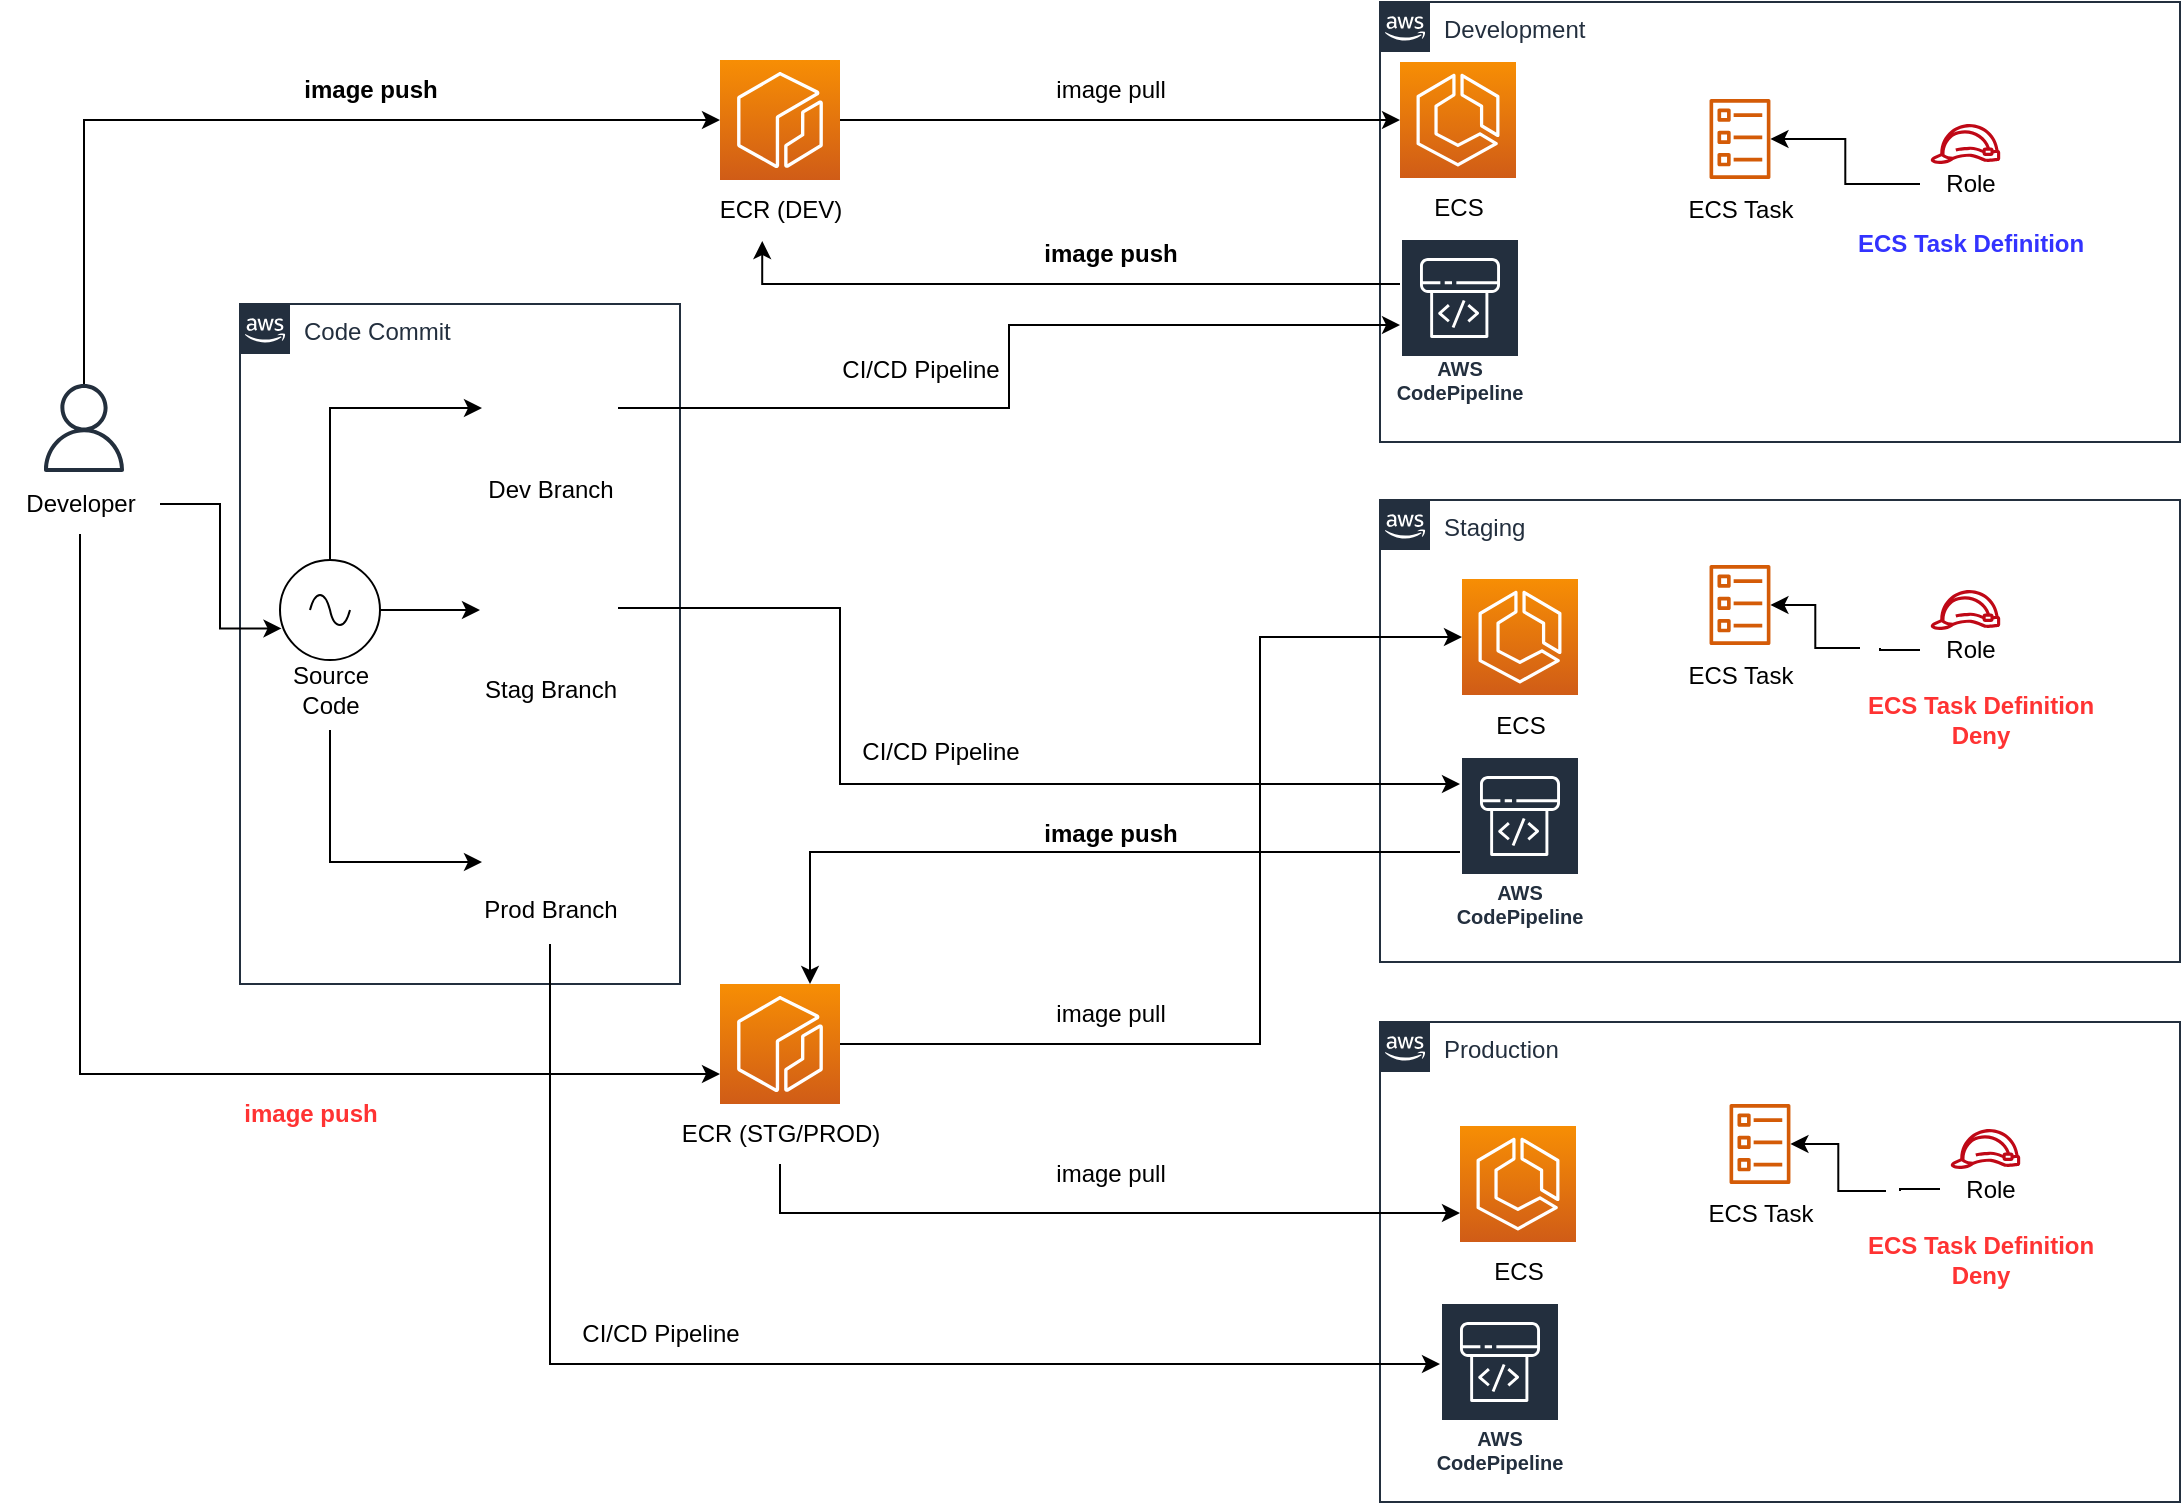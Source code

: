 <mxfile version="20.1.1" type="github">
  <diagram id="fcgSEib6s0HsokugwAEr" name="Container Security">
    <mxGraphModel dx="1501" dy="812" grid="1" gridSize="10" guides="1" tooltips="1" connect="1" arrows="1" fold="1" page="1" pageScale="1" pageWidth="1169" pageHeight="827" math="0" shadow="0">
      <root>
        <mxCell id="0" />
        <mxCell id="1" parent="0" />
        <mxCell id="ph6BqFhjhlMa40ZBtt31-3" value="" style="group" vertex="1" connectable="0" parent="1">
          <mxGeometry x="260" y="207" width="90" height="90" as="geometry" />
        </mxCell>
        <mxCell id="ph6BqFhjhlMa40ZBtt31-1" value="" style="shape=image;html=1;verticalAlign=top;verticalLabelPosition=bottom;labelBackgroundColor=#ffffff;imageAspect=0;aspect=fixed;image=https://cdn0.iconfinder.com/data/icons/phosphor-thin-vol-3/256/git-branch-thin-128.png;container=1;" vertex="1" parent="ph6BqFhjhlMa40ZBtt31-3">
          <mxGeometry x="11" width="68" height="68" as="geometry" />
        </mxCell>
        <mxCell id="ph6BqFhjhlMa40ZBtt31-2" value="Dev Branch" style="text;html=1;align=center;verticalAlign=middle;resizable=0;points=[];autosize=1;strokeColor=none;fillColor=none;" vertex="1" parent="ph6BqFhjhlMa40ZBtt31-3">
          <mxGeometry y="60" width="90" height="30" as="geometry" />
        </mxCell>
        <mxCell id="ph6BqFhjhlMa40ZBtt31-4" value="" style="group" vertex="1" connectable="0" parent="1">
          <mxGeometry x="260" y="307" width="90" height="90" as="geometry" />
        </mxCell>
        <mxCell id="ph6BqFhjhlMa40ZBtt31-5" value="" style="shape=image;html=1;verticalAlign=top;verticalLabelPosition=bottom;labelBackgroundColor=#ffffff;imageAspect=0;aspect=fixed;image=https://cdn0.iconfinder.com/data/icons/phosphor-thin-vol-3/256/git-branch-thin-128.png;container=1;" vertex="1" parent="ph6BqFhjhlMa40ZBtt31-4">
          <mxGeometry x="11" width="68" height="68" as="geometry" />
        </mxCell>
        <mxCell id="ph6BqFhjhlMa40ZBtt31-6" value="Stag Branch" style="text;html=1;align=center;verticalAlign=middle;resizable=0;points=[];autosize=1;strokeColor=none;fillColor=none;" vertex="1" parent="ph6BqFhjhlMa40ZBtt31-4">
          <mxGeometry y="60" width="90" height="30" as="geometry" />
        </mxCell>
        <mxCell id="ph6BqFhjhlMa40ZBtt31-7" value="" style="group" vertex="1" connectable="0" parent="1">
          <mxGeometry x="260" y="417" width="90" height="90" as="geometry" />
        </mxCell>
        <mxCell id="ph6BqFhjhlMa40ZBtt31-8" value="" style="shape=image;html=1;verticalAlign=top;verticalLabelPosition=bottom;labelBackgroundColor=#ffffff;imageAspect=0;aspect=fixed;image=https://cdn0.iconfinder.com/data/icons/phosphor-thin-vol-3/256/git-branch-thin-128.png;container=1;" vertex="1" parent="ph6BqFhjhlMa40ZBtt31-7">
          <mxGeometry x="11" width="68" height="68" as="geometry" />
        </mxCell>
        <mxCell id="ph6BqFhjhlMa40ZBtt31-9" value="Prod Branch" style="text;html=1;align=center;verticalAlign=middle;resizable=0;points=[];autosize=1;strokeColor=none;fillColor=none;" vertex="1" parent="ph6BqFhjhlMa40ZBtt31-7">
          <mxGeometry y="60" width="90" height="30" as="geometry" />
        </mxCell>
        <mxCell id="ph6BqFhjhlMa40ZBtt31-14" value="" style="group" vertex="1" connectable="0" parent="1">
          <mxGeometry x="165" y="317" width="60" height="85" as="geometry" />
        </mxCell>
        <mxCell id="ph6BqFhjhlMa40ZBtt31-10" value="" style="pointerEvents=1;verticalLabelPosition=bottom;shadow=0;dashed=0;align=center;html=1;verticalAlign=top;shape=mxgraph.electrical.signal_sources.source;aspect=fixed;points=[[0.5,0,0],[1,0.5,0],[0.5,1,0],[0,0.5,0]];elSignalType=ac;" vertex="1" parent="ph6BqFhjhlMa40ZBtt31-14">
          <mxGeometry x="5" width="50" height="50" as="geometry" />
        </mxCell>
        <mxCell id="ph6BqFhjhlMa40ZBtt31-13" value="Source&lt;br&gt;Code" style="text;html=1;align=center;verticalAlign=middle;resizable=0;points=[];autosize=1;strokeColor=none;fillColor=none;" vertex="1" parent="ph6BqFhjhlMa40ZBtt31-14">
          <mxGeometry y="45" width="60" height="40" as="geometry" />
        </mxCell>
        <mxCell id="ph6BqFhjhlMa40ZBtt31-15" value="" style="group" vertex="1" connectable="0" parent="1">
          <mxGeometry x="30" y="229" width="80" height="75" as="geometry" />
        </mxCell>
        <mxCell id="ph6BqFhjhlMa40ZBtt31-11" value="" style="sketch=0;outlineConnect=0;fontColor=#232F3E;gradientColor=none;fillColor=#232F3D;strokeColor=none;dashed=0;verticalLabelPosition=bottom;verticalAlign=top;align=center;html=1;fontSize=12;fontStyle=0;aspect=fixed;pointerEvents=1;shape=mxgraph.aws4.user;" vertex="1" parent="ph6BqFhjhlMa40ZBtt31-15">
          <mxGeometry x="20" width="44" height="44" as="geometry" />
        </mxCell>
        <mxCell id="ph6BqFhjhlMa40ZBtt31-12" value="Developer" style="text;html=1;align=center;verticalAlign=middle;resizable=0;points=[];autosize=1;strokeColor=none;fillColor=none;" vertex="1" parent="ph6BqFhjhlMa40ZBtt31-15">
          <mxGeometry y="45" width="80" height="30" as="geometry" />
        </mxCell>
        <mxCell id="ph6BqFhjhlMa40ZBtt31-17" style="edgeStyle=orthogonalEdgeStyle;rounded=0;orthogonalLoop=1;jettySize=auto;html=1;entryX=0;entryY=0.5;entryDx=0;entryDy=0;" edge="1" parent="1" source="ph6BqFhjhlMa40ZBtt31-10" target="ph6BqFhjhlMa40ZBtt31-1">
          <mxGeometry relative="1" as="geometry">
            <Array as="points">
              <mxPoint x="195" y="241" />
            </Array>
          </mxGeometry>
        </mxCell>
        <mxCell id="ph6BqFhjhlMa40ZBtt31-18" style="edgeStyle=orthogonalEdgeStyle;rounded=0;orthogonalLoop=1;jettySize=auto;html=1;" edge="1" parent="1" source="ph6BqFhjhlMa40ZBtt31-10">
          <mxGeometry relative="1" as="geometry">
            <mxPoint x="270" y="342" as="targetPoint" />
          </mxGeometry>
        </mxCell>
        <mxCell id="ph6BqFhjhlMa40ZBtt31-19" style="edgeStyle=orthogonalEdgeStyle;rounded=0;orthogonalLoop=1;jettySize=auto;html=1;entryX=0;entryY=0.75;entryDx=0;entryDy=0;" edge="1" parent="1" source="ph6BqFhjhlMa40ZBtt31-13" target="ph6BqFhjhlMa40ZBtt31-8">
          <mxGeometry relative="1" as="geometry">
            <Array as="points">
              <mxPoint x="195" y="468" />
            </Array>
          </mxGeometry>
        </mxCell>
        <mxCell id="ph6BqFhjhlMa40ZBtt31-22" value="" style="group" vertex="1" connectable="0" parent="1">
          <mxGeometry x="380" y="67" width="80" height="90" as="geometry" />
        </mxCell>
        <mxCell id="ph6BqFhjhlMa40ZBtt31-20" value="" style="sketch=0;points=[[0,0,0],[0.25,0,0],[0.5,0,0],[0.75,0,0],[1,0,0],[0,1,0],[0.25,1,0],[0.5,1,0],[0.75,1,0],[1,1,0],[0,0.25,0],[0,0.5,0],[0,0.75,0],[1,0.25,0],[1,0.5,0],[1,0.75,0]];outlineConnect=0;fontColor=#232F3E;gradientColor=#F78E04;gradientDirection=north;fillColor=#D05C17;strokeColor=#ffffff;dashed=0;verticalLabelPosition=bottom;verticalAlign=top;align=center;html=1;fontSize=12;fontStyle=0;aspect=fixed;shape=mxgraph.aws4.resourceIcon;resIcon=mxgraph.aws4.ecr;container=1;" vertex="1" parent="ph6BqFhjhlMa40ZBtt31-22">
          <mxGeometry x="10" width="60" height="60" as="geometry" />
        </mxCell>
        <mxCell id="ph6BqFhjhlMa40ZBtt31-21" value="ECR (DEV)" style="text;html=1;align=center;verticalAlign=middle;resizable=0;points=[];autosize=1;strokeColor=none;fillColor=none;" vertex="1" parent="ph6BqFhjhlMa40ZBtt31-22">
          <mxGeometry y="60" width="80" height="30" as="geometry" />
        </mxCell>
        <mxCell id="ph6BqFhjhlMa40ZBtt31-23" value="" style="group" vertex="1" connectable="0" parent="1">
          <mxGeometry x="380" y="529" width="100" height="90" as="geometry" />
        </mxCell>
        <mxCell id="ph6BqFhjhlMa40ZBtt31-24" value="" style="sketch=0;points=[[0,0,0],[0.25,0,0],[0.5,0,0],[0.75,0,0],[1,0,0],[0,1,0],[0.25,1,0],[0.5,1,0],[0.75,1,0],[1,1,0],[0,0.25,0],[0,0.5,0],[0,0.75,0],[1,0.25,0],[1,0.5,0],[1,0.75,0]];outlineConnect=0;fontColor=#232F3E;gradientColor=#F78E04;gradientDirection=north;fillColor=#D05C17;strokeColor=#ffffff;dashed=0;verticalLabelPosition=bottom;verticalAlign=top;align=center;html=1;fontSize=12;fontStyle=0;aspect=fixed;shape=mxgraph.aws4.resourceIcon;resIcon=mxgraph.aws4.ecr;container=1;" vertex="1" parent="ph6BqFhjhlMa40ZBtt31-23">
          <mxGeometry x="10" width="60" height="60" as="geometry" />
        </mxCell>
        <mxCell id="ph6BqFhjhlMa40ZBtt31-25" value="ECR (STG/PROD)" style="text;html=1;align=center;verticalAlign=middle;resizable=0;points=[];autosize=1;strokeColor=none;fillColor=none;" vertex="1" parent="ph6BqFhjhlMa40ZBtt31-23">
          <mxGeometry x="-20" y="60" width="120" height="30" as="geometry" />
        </mxCell>
        <mxCell id="ph6BqFhjhlMa40ZBtt31-30" value="Development" style="points=[[0,0],[0.25,0],[0.5,0],[0.75,0],[1,0],[1,0.25],[1,0.5],[1,0.75],[1,1],[0.75,1],[0.5,1],[0.25,1],[0,1],[0,0.75],[0,0.5],[0,0.25]];outlineConnect=0;gradientColor=none;html=1;whiteSpace=wrap;fontSize=12;fontStyle=0;container=1;pointerEvents=0;collapsible=0;recursiveResize=0;shape=mxgraph.aws4.group;grIcon=mxgraph.aws4.group_aws_cloud_alt;strokeColor=#232F3E;fillColor=none;verticalAlign=top;align=left;spacingLeft=30;fontColor=#232F3E;dashed=0;" vertex="1" parent="1">
          <mxGeometry x="720" y="38" width="400" height="220" as="geometry" />
        </mxCell>
        <mxCell id="ph6BqFhjhlMa40ZBtt31-37" value="" style="group" vertex="1" connectable="0" parent="ph6BqFhjhlMa40ZBtt31-30">
          <mxGeometry x="10" y="30" width="58" height="88" as="geometry" />
        </mxCell>
        <mxCell id="ph6BqFhjhlMa40ZBtt31-34" value="" style="sketch=0;points=[[0,0,0],[0.25,0,0],[0.5,0,0],[0.75,0,0],[1,0,0],[0,1,0],[0.25,1,0],[0.5,1,0],[0.75,1,0],[1,1,0],[0,0.25,0],[0,0.5,0],[0,0.75,0],[1,0.25,0],[1,0.5,0],[1,0.75,0]];outlineConnect=0;fontColor=#232F3E;gradientColor=#F78E04;gradientDirection=north;fillColor=#D05C17;strokeColor=#ffffff;dashed=0;verticalLabelPosition=bottom;verticalAlign=top;align=center;html=1;fontSize=12;fontStyle=0;aspect=fixed;shape=mxgraph.aws4.resourceIcon;resIcon=mxgraph.aws4.ecs;" vertex="1" parent="ph6BqFhjhlMa40ZBtt31-37">
          <mxGeometry width="58" height="58" as="geometry" />
        </mxCell>
        <mxCell id="ph6BqFhjhlMa40ZBtt31-35" value="ECS" style="text;html=1;align=center;verticalAlign=middle;resizable=0;points=[];autosize=1;strokeColor=none;fillColor=none;" vertex="1" parent="ph6BqFhjhlMa40ZBtt31-37">
          <mxGeometry x="4" y="58" width="50" height="30" as="geometry" />
        </mxCell>
        <mxCell id="ph6BqFhjhlMa40ZBtt31-45" value="AWS CodePipeline" style="sketch=0;outlineConnect=0;fontColor=#232F3E;gradientColor=none;strokeColor=#ffffff;fillColor=#232F3E;dashed=0;verticalLabelPosition=middle;verticalAlign=bottom;align=center;html=1;whiteSpace=wrap;fontSize=10;fontStyle=1;spacing=3;shape=mxgraph.aws4.productIcon;prIcon=mxgraph.aws4.codepipeline;" vertex="1" parent="ph6BqFhjhlMa40ZBtt31-30">
          <mxGeometry x="10" y="118" width="60" height="87" as="geometry" />
        </mxCell>
        <mxCell id="ph6BqFhjhlMa40ZBtt31-74" value="" style="group" vertex="1" connectable="0" parent="ph6BqFhjhlMa40ZBtt31-30">
          <mxGeometry x="270" y="61" width="50" height="45" as="geometry" />
        </mxCell>
        <mxCell id="ph6BqFhjhlMa40ZBtt31-75" value="" style="sketch=0;outlineConnect=0;fontColor=#232F3E;gradientColor=none;fillColor=#BF0816;strokeColor=none;dashed=0;verticalLabelPosition=bottom;verticalAlign=top;align=center;html=1;fontSize=12;fontStyle=0;aspect=fixed;pointerEvents=1;shape=mxgraph.aws4.role;" vertex="1" parent="ph6BqFhjhlMa40ZBtt31-74">
          <mxGeometry x="5" width="35.45" height="20" as="geometry" />
        </mxCell>
        <mxCell id="ph6BqFhjhlMa40ZBtt31-76" value="Role" style="text;html=1;align=center;verticalAlign=middle;resizable=0;points=[];autosize=1;strokeColor=none;fillColor=none;" vertex="1" parent="ph6BqFhjhlMa40ZBtt31-74">
          <mxGeometry y="15" width="50" height="30" as="geometry" />
        </mxCell>
        <mxCell id="ph6BqFhjhlMa40ZBtt31-71" value="" style="group" vertex="1" connectable="0" parent="ph6BqFhjhlMa40ZBtt31-30">
          <mxGeometry x="140" y="48.5" width="80.0" height="70" as="geometry" />
        </mxCell>
        <mxCell id="ph6BqFhjhlMa40ZBtt31-72" value="" style="sketch=0;outlineConnect=0;fontColor=#232F3E;gradientColor=none;fillColor=#D45B07;strokeColor=none;dashed=0;verticalLabelPosition=bottom;verticalAlign=top;align=center;html=1;fontSize=12;fontStyle=0;aspect=fixed;pointerEvents=1;shape=mxgraph.aws4.ecs_task;" vertex="1" parent="ph6BqFhjhlMa40ZBtt31-71">
          <mxGeometry x="24.58" width="30.83" height="40" as="geometry" />
        </mxCell>
        <mxCell id="ph6BqFhjhlMa40ZBtt31-73" value="ECS Task" style="text;html=1;align=center;verticalAlign=middle;resizable=0;points=[];autosize=1;strokeColor=none;fillColor=none;" vertex="1" parent="ph6BqFhjhlMa40ZBtt31-71">
          <mxGeometry y="40" width="80" height="30" as="geometry" />
        </mxCell>
        <mxCell id="ph6BqFhjhlMa40ZBtt31-86" style="edgeStyle=orthogonalEdgeStyle;rounded=0;orthogonalLoop=1;jettySize=auto;html=1;" edge="1" parent="ph6BqFhjhlMa40ZBtt31-30" source="ph6BqFhjhlMa40ZBtt31-76" target="ph6BqFhjhlMa40ZBtt31-72">
          <mxGeometry relative="1" as="geometry" />
        </mxCell>
        <mxCell id="ph6BqFhjhlMa40ZBtt31-131" value="ECS Task Definition" style="text;html=1;align=center;verticalAlign=middle;resizable=0;points=[];autosize=1;strokeColor=none;fillColor=none;fontColor=#3333FF;fontStyle=1" vertex="1" parent="ph6BqFhjhlMa40ZBtt31-30">
          <mxGeometry x="225" y="106" width="140" height="30" as="geometry" />
        </mxCell>
        <mxCell id="ph6BqFhjhlMa40ZBtt31-132" value="" style="shape=image;html=1;verticalAlign=top;verticalLabelPosition=bottom;labelBackgroundColor=#ffffff;imageAspect=0;aspect=fixed;image=https://cdn3.iconfinder.com/data/icons/miscellaneous-80/60/check-128.png;fontColor=#3333FF;" vertex="1" parent="ph6BqFhjhlMa40ZBtt31-30">
          <mxGeometry x="240" y="70.5" width="26" height="26" as="geometry" />
        </mxCell>
        <mxCell id="ph6BqFhjhlMa40ZBtt31-31" value="Staging" style="points=[[0,0],[0.25,0],[0.5,0],[0.75,0],[1,0],[1,0.25],[1,0.5],[1,0.75],[1,1],[0.75,1],[0.5,1],[0.25,1],[0,1],[0,0.75],[0,0.5],[0,0.25]];outlineConnect=0;gradientColor=none;html=1;whiteSpace=wrap;fontSize=12;fontStyle=0;container=1;pointerEvents=0;collapsible=0;recursiveResize=0;shape=mxgraph.aws4.group;grIcon=mxgraph.aws4.group_aws_cloud_alt;strokeColor=#232F3E;fillColor=none;verticalAlign=top;align=left;spacingLeft=30;fontColor=#232F3E;dashed=0;" vertex="1" parent="1">
          <mxGeometry x="720" y="287" width="400" height="231" as="geometry" />
        </mxCell>
        <mxCell id="ph6BqFhjhlMa40ZBtt31-38" value="" style="group" vertex="1" connectable="0" parent="ph6BqFhjhlMa40ZBtt31-31">
          <mxGeometry x="41" y="39.5" width="58" height="88" as="geometry" />
        </mxCell>
        <mxCell id="ph6BqFhjhlMa40ZBtt31-39" value="" style="sketch=0;points=[[0,0,0],[0.25,0,0],[0.5,0,0],[0.75,0,0],[1,0,0],[0,1,0],[0.25,1,0],[0.5,1,0],[0.75,1,0],[1,1,0],[0,0.25,0],[0,0.5,0],[0,0.75,0],[1,0.25,0],[1,0.5,0],[1,0.75,0]];outlineConnect=0;fontColor=#232F3E;gradientColor=#F78E04;gradientDirection=north;fillColor=#D05C17;strokeColor=#ffffff;dashed=0;verticalLabelPosition=bottom;verticalAlign=top;align=center;html=1;fontSize=12;fontStyle=0;aspect=fixed;shape=mxgraph.aws4.resourceIcon;resIcon=mxgraph.aws4.ecs;" vertex="1" parent="ph6BqFhjhlMa40ZBtt31-38">
          <mxGeometry width="58" height="58" as="geometry" />
        </mxCell>
        <mxCell id="ph6BqFhjhlMa40ZBtt31-40" value="ECS" style="text;html=1;align=center;verticalAlign=middle;resizable=0;points=[];autosize=1;strokeColor=none;fillColor=none;" vertex="1" parent="ph6BqFhjhlMa40ZBtt31-38">
          <mxGeometry x="4" y="58" width="50" height="30" as="geometry" />
        </mxCell>
        <mxCell id="ph6BqFhjhlMa40ZBtt31-46" value="AWS CodePipeline" style="sketch=0;outlineConnect=0;fontColor=#232F3E;gradientColor=none;strokeColor=#ffffff;fillColor=#232F3E;dashed=0;verticalLabelPosition=middle;verticalAlign=bottom;align=center;html=1;whiteSpace=wrap;fontSize=10;fontStyle=1;spacing=3;shape=mxgraph.aws4.productIcon;prIcon=mxgraph.aws4.codepipeline;" vertex="1" parent="ph6BqFhjhlMa40ZBtt31-31">
          <mxGeometry x="40" y="128" width="60" height="90" as="geometry" />
        </mxCell>
        <mxCell id="ph6BqFhjhlMa40ZBtt31-87" value="" style="group" vertex="1" connectable="0" parent="ph6BqFhjhlMa40ZBtt31-31">
          <mxGeometry x="270" y="45" width="50" height="45" as="geometry" />
        </mxCell>
        <mxCell id="ph6BqFhjhlMa40ZBtt31-88" value="" style="sketch=0;outlineConnect=0;fontColor=#232F3E;gradientColor=none;fillColor=#BF0816;strokeColor=none;dashed=0;verticalLabelPosition=bottom;verticalAlign=top;align=center;html=1;fontSize=12;fontStyle=0;aspect=fixed;pointerEvents=1;shape=mxgraph.aws4.role;" vertex="1" parent="ph6BqFhjhlMa40ZBtt31-87">
          <mxGeometry x="5" width="35.45" height="20" as="geometry" />
        </mxCell>
        <mxCell id="ph6BqFhjhlMa40ZBtt31-89" value="Role" style="text;html=1;align=center;verticalAlign=middle;resizable=0;points=[];autosize=1;strokeColor=none;fillColor=none;" vertex="1" parent="ph6BqFhjhlMa40ZBtt31-87">
          <mxGeometry y="15" width="50" height="30" as="geometry" />
        </mxCell>
        <mxCell id="ph6BqFhjhlMa40ZBtt31-90" value="" style="group" vertex="1" connectable="0" parent="ph6BqFhjhlMa40ZBtt31-31">
          <mxGeometry x="140" y="32.5" width="80.0" height="70" as="geometry" />
        </mxCell>
        <mxCell id="ph6BqFhjhlMa40ZBtt31-91" value="" style="sketch=0;outlineConnect=0;fontColor=#232F3E;gradientColor=none;fillColor=#D45B07;strokeColor=none;dashed=0;verticalLabelPosition=bottom;verticalAlign=top;align=center;html=1;fontSize=12;fontStyle=0;aspect=fixed;pointerEvents=1;shape=mxgraph.aws4.ecs_task;" vertex="1" parent="ph6BqFhjhlMa40ZBtt31-90">
          <mxGeometry x="24.58" width="30.83" height="40" as="geometry" />
        </mxCell>
        <mxCell id="ph6BqFhjhlMa40ZBtt31-92" value="ECS Task" style="text;html=1;align=center;verticalAlign=middle;resizable=0;points=[];autosize=1;strokeColor=none;fillColor=none;" vertex="1" parent="ph6BqFhjhlMa40ZBtt31-90">
          <mxGeometry y="40" width="80" height="30" as="geometry" />
        </mxCell>
        <mxCell id="ph6BqFhjhlMa40ZBtt31-93" style="edgeStyle=orthogonalEdgeStyle;rounded=0;orthogonalLoop=1;jettySize=auto;html=1;startArrow=none;" edge="1" parent="ph6BqFhjhlMa40ZBtt31-31" source="ph6BqFhjhlMa40ZBtt31-103" target="ph6BqFhjhlMa40ZBtt31-91">
          <mxGeometry relative="1" as="geometry" />
        </mxCell>
        <mxCell id="ph6BqFhjhlMa40ZBtt31-103" value="" style="shape=image;html=1;verticalAlign=top;verticalLabelPosition=bottom;labelBackgroundColor=#ffffff;imageAspect=0;aspect=fixed;image=https://cdn3.iconfinder.com/data/icons/lynx/22x22/actions/dialog-close.png" vertex="1" parent="ph6BqFhjhlMa40ZBtt31-31">
          <mxGeometry x="240" y="63" width="22" height="22" as="geometry" />
        </mxCell>
        <mxCell id="ph6BqFhjhlMa40ZBtt31-104" value="" style="edgeStyle=orthogonalEdgeStyle;rounded=0;orthogonalLoop=1;jettySize=auto;html=1;endArrow=none;" edge="1" parent="ph6BqFhjhlMa40ZBtt31-31" source="ph6BqFhjhlMa40ZBtt31-89" target="ph6BqFhjhlMa40ZBtt31-103">
          <mxGeometry relative="1" as="geometry">
            <mxPoint x="960" y="363.053" as="sourcePoint" />
            <mxPoint x="885.222" y="340.526" as="targetPoint" />
          </mxGeometry>
        </mxCell>
        <mxCell id="ph6BqFhjhlMa40ZBtt31-124" value="ECS Task Definition&lt;br&gt;Deny" style="text;html=1;align=center;verticalAlign=middle;resizable=0;points=[];autosize=1;strokeColor=none;fillColor=none;fontColor=#FF3333;fontStyle=1" vertex="1" parent="ph6BqFhjhlMa40ZBtt31-31">
          <mxGeometry x="230" y="90" width="140" height="40" as="geometry" />
        </mxCell>
        <mxCell id="ph6BqFhjhlMa40ZBtt31-32" value="Production" style="points=[[0,0],[0.25,0],[0.5,0],[0.75,0],[1,0],[1,0.25],[1,0.5],[1,0.75],[1,1],[0.75,1],[0.5,1],[0.25,1],[0,1],[0,0.75],[0,0.5],[0,0.25]];outlineConnect=0;gradientColor=none;html=1;whiteSpace=wrap;fontSize=12;fontStyle=0;container=1;pointerEvents=0;collapsible=0;recursiveResize=0;shape=mxgraph.aws4.group;grIcon=mxgraph.aws4.group_aws_cloud_alt;strokeColor=#232F3E;fillColor=none;verticalAlign=top;align=left;spacingLeft=30;fontColor=#232F3E;dashed=0;" vertex="1" parent="1">
          <mxGeometry x="720" y="548" width="400" height="240" as="geometry" />
        </mxCell>
        <mxCell id="ph6BqFhjhlMa40ZBtt31-41" value="" style="group" vertex="1" connectable="0" parent="ph6BqFhjhlMa40ZBtt31-32">
          <mxGeometry x="40" y="52" width="58" height="88" as="geometry" />
        </mxCell>
        <mxCell id="ph6BqFhjhlMa40ZBtt31-42" value="" style="sketch=0;points=[[0,0,0],[0.25,0,0],[0.5,0,0],[0.75,0,0],[1,0,0],[0,1,0],[0.25,1,0],[0.5,1,0],[0.75,1,0],[1,1,0],[0,0.25,0],[0,0.5,0],[0,0.75,0],[1,0.25,0],[1,0.5,0],[1,0.75,0]];outlineConnect=0;fontColor=#232F3E;gradientColor=#F78E04;gradientDirection=north;fillColor=#D05C17;strokeColor=#ffffff;dashed=0;verticalLabelPosition=bottom;verticalAlign=top;align=center;html=1;fontSize=12;fontStyle=0;aspect=fixed;shape=mxgraph.aws4.resourceIcon;resIcon=mxgraph.aws4.ecs;" vertex="1" parent="ph6BqFhjhlMa40ZBtt31-41">
          <mxGeometry width="58" height="58" as="geometry" />
        </mxCell>
        <mxCell id="ph6BqFhjhlMa40ZBtt31-43" value="ECS" style="text;html=1;align=center;verticalAlign=middle;resizable=0;points=[];autosize=1;strokeColor=none;fillColor=none;" vertex="1" parent="ph6BqFhjhlMa40ZBtt31-41">
          <mxGeometry x="4" y="58" width="50" height="30" as="geometry" />
        </mxCell>
        <mxCell id="ph6BqFhjhlMa40ZBtt31-47" value="AWS CodePipeline" style="sketch=0;outlineConnect=0;fontColor=#232F3E;gradientColor=none;strokeColor=#ffffff;fillColor=#232F3E;dashed=0;verticalLabelPosition=middle;verticalAlign=bottom;align=center;html=1;whiteSpace=wrap;fontSize=10;fontStyle=1;spacing=3;shape=mxgraph.aws4.productIcon;prIcon=mxgraph.aws4.codepipeline;" vertex="1" parent="ph6BqFhjhlMa40ZBtt31-32">
          <mxGeometry x="30" y="140" width="60" height="90" as="geometry" />
        </mxCell>
        <mxCell id="ph6BqFhjhlMa40ZBtt31-94" value="" style="group" vertex="1" connectable="0" parent="ph6BqFhjhlMa40ZBtt31-32">
          <mxGeometry x="280" y="53.5" width="50" height="45" as="geometry" />
        </mxCell>
        <mxCell id="ph6BqFhjhlMa40ZBtt31-95" value="" style="sketch=0;outlineConnect=0;fontColor=#232F3E;gradientColor=none;fillColor=#BF0816;strokeColor=none;dashed=0;verticalLabelPosition=bottom;verticalAlign=top;align=center;html=1;fontSize=12;fontStyle=0;aspect=fixed;pointerEvents=1;shape=mxgraph.aws4.role;" vertex="1" parent="ph6BqFhjhlMa40ZBtt31-94">
          <mxGeometry x="5" width="35.45" height="20" as="geometry" />
        </mxCell>
        <mxCell id="ph6BqFhjhlMa40ZBtt31-96" value="Role" style="text;html=1;align=center;verticalAlign=middle;resizable=0;points=[];autosize=1;strokeColor=none;fillColor=none;" vertex="1" parent="ph6BqFhjhlMa40ZBtt31-94">
          <mxGeometry y="15" width="50" height="30" as="geometry" />
        </mxCell>
        <mxCell id="ph6BqFhjhlMa40ZBtt31-97" value="" style="group" vertex="1" connectable="0" parent="ph6BqFhjhlMa40ZBtt31-32">
          <mxGeometry x="150" y="41" width="80.0" height="70" as="geometry" />
        </mxCell>
        <mxCell id="ph6BqFhjhlMa40ZBtt31-98" value="" style="sketch=0;outlineConnect=0;fontColor=#232F3E;gradientColor=none;fillColor=#D45B07;strokeColor=none;dashed=0;verticalLabelPosition=bottom;verticalAlign=top;align=center;html=1;fontSize=12;fontStyle=0;aspect=fixed;pointerEvents=1;shape=mxgraph.aws4.ecs_task;" vertex="1" parent="ph6BqFhjhlMa40ZBtt31-97">
          <mxGeometry x="24.58" width="30.83" height="40" as="geometry" />
        </mxCell>
        <mxCell id="ph6BqFhjhlMa40ZBtt31-99" value="ECS Task" style="text;html=1;align=center;verticalAlign=middle;resizable=0;points=[];autosize=1;strokeColor=none;fillColor=none;" vertex="1" parent="ph6BqFhjhlMa40ZBtt31-97">
          <mxGeometry y="40" width="80" height="30" as="geometry" />
        </mxCell>
        <mxCell id="ph6BqFhjhlMa40ZBtt31-100" style="edgeStyle=orthogonalEdgeStyle;rounded=0;orthogonalLoop=1;jettySize=auto;html=1;startArrow=none;" edge="1" parent="ph6BqFhjhlMa40ZBtt31-32" source="ph6BqFhjhlMa40ZBtt31-105" target="ph6BqFhjhlMa40ZBtt31-98">
          <mxGeometry relative="1" as="geometry" />
        </mxCell>
        <mxCell id="ph6BqFhjhlMa40ZBtt31-105" value="" style="shape=image;html=1;verticalAlign=top;verticalLabelPosition=bottom;labelBackgroundColor=#ffffff;imageAspect=0;aspect=fixed;image=https://cdn3.iconfinder.com/data/icons/lynx/22x22/actions/dialog-close.png" vertex="1" parent="ph6BqFhjhlMa40ZBtt31-32">
          <mxGeometry x="253" y="73.5" width="22" height="22" as="geometry" />
        </mxCell>
        <mxCell id="ph6BqFhjhlMa40ZBtt31-106" value="" style="edgeStyle=orthogonalEdgeStyle;rounded=0;orthogonalLoop=1;jettySize=auto;html=1;endArrow=none;" edge="1" parent="ph6BqFhjhlMa40ZBtt31-32" source="ph6BqFhjhlMa40ZBtt31-96" target="ph6BqFhjhlMa40ZBtt31-105">
          <mxGeometry relative="1" as="geometry">
            <mxPoint x="970" y="632.526" as="sourcePoint" />
            <mxPoint x="895.222" y="610.0" as="targetPoint" />
          </mxGeometry>
        </mxCell>
        <mxCell id="ph6BqFhjhlMa40ZBtt31-123" value="ECS Task Definition&lt;br&gt;Deny" style="text;html=1;align=center;verticalAlign=middle;resizable=0;points=[];autosize=1;strokeColor=none;fillColor=none;fontColor=#FF3333;fontStyle=1" vertex="1" parent="ph6BqFhjhlMa40ZBtt31-32">
          <mxGeometry x="230" y="98.5" width="140" height="40" as="geometry" />
        </mxCell>
        <mxCell id="ph6BqFhjhlMa40ZBtt31-33" value="Code Commit" style="points=[[0,0],[0.25,0],[0.5,0],[0.75,0],[1,0],[1,0.25],[1,0.5],[1,0.75],[1,1],[0.75,1],[0.5,1],[0.25,1],[0,1],[0,0.75],[0,0.5],[0,0.25]];outlineConnect=0;gradientColor=none;html=1;whiteSpace=wrap;fontSize=12;fontStyle=0;container=1;pointerEvents=0;collapsible=0;recursiveResize=0;shape=mxgraph.aws4.group;grIcon=mxgraph.aws4.group_aws_cloud_alt;strokeColor=#232F3E;fillColor=none;verticalAlign=top;align=left;spacingLeft=30;fontColor=#232F3E;dashed=0;" vertex="1" parent="1">
          <mxGeometry x="150" y="189" width="220" height="340" as="geometry" />
        </mxCell>
        <mxCell id="ph6BqFhjhlMa40ZBtt31-48" style="edgeStyle=orthogonalEdgeStyle;rounded=0;orthogonalLoop=1;jettySize=auto;html=1;entryX=0;entryY=0.5;entryDx=0;entryDy=0;entryPerimeter=0;" edge="1" parent="1" source="ph6BqFhjhlMa40ZBtt31-20" target="ph6BqFhjhlMa40ZBtt31-34">
          <mxGeometry relative="1" as="geometry">
            <Array as="points">
              <mxPoint x="540" y="97" />
              <mxPoint x="540" y="97" />
            </Array>
          </mxGeometry>
        </mxCell>
        <mxCell id="ph6BqFhjhlMa40ZBtt31-77" value="image pull" style="text;html=1;align=center;verticalAlign=middle;resizable=0;points=[];autosize=1;strokeColor=none;fillColor=none;" vertex="1" parent="1">
          <mxGeometry x="545" y="67" width="80" height="30" as="geometry" />
        </mxCell>
        <mxCell id="ph6BqFhjhlMa40ZBtt31-78" value="image pull" style="text;html=1;align=center;verticalAlign=middle;resizable=0;points=[];autosize=1;strokeColor=none;fillColor=none;" vertex="1" parent="1">
          <mxGeometry x="545" y="529" width="80" height="30" as="geometry" />
        </mxCell>
        <mxCell id="ph6BqFhjhlMa40ZBtt31-79" value="image pull" style="text;html=1;align=center;verticalAlign=middle;resizable=0;points=[];autosize=1;strokeColor=none;fillColor=none;" vertex="1" parent="1">
          <mxGeometry x="545" y="609" width="80" height="30" as="geometry" />
        </mxCell>
        <mxCell id="ph6BqFhjhlMa40ZBtt31-80" style="edgeStyle=orthogonalEdgeStyle;rounded=0;orthogonalLoop=1;jettySize=auto;html=1;entryX=0.75;entryY=0;entryDx=0;entryDy=0;entryPerimeter=0;" edge="1" parent="1" source="ph6BqFhjhlMa40ZBtt31-46" target="ph6BqFhjhlMa40ZBtt31-24">
          <mxGeometry relative="1" as="geometry">
            <Array as="points">
              <mxPoint x="435" y="463" />
            </Array>
          </mxGeometry>
        </mxCell>
        <mxCell id="ph6BqFhjhlMa40ZBtt31-81" value="image push" style="text;html=1;align=center;verticalAlign=middle;resizable=0;points=[];autosize=1;strokeColor=none;fillColor=none;fontStyle=1" vertex="1" parent="1">
          <mxGeometry x="540" y="439" width="90" height="30" as="geometry" />
        </mxCell>
        <mxCell id="ph6BqFhjhlMa40ZBtt31-84" style="edgeStyle=orthogonalEdgeStyle;rounded=0;orthogonalLoop=1;jettySize=auto;html=1;entryX=0;entryY=0.75;entryDx=0;entryDy=0;entryPerimeter=0;" edge="1" parent="1" source="ph6BqFhjhlMa40ZBtt31-25" target="ph6BqFhjhlMa40ZBtt31-42">
          <mxGeometry relative="1" as="geometry">
            <Array as="points">
              <mxPoint x="420" y="644" />
            </Array>
          </mxGeometry>
        </mxCell>
        <mxCell id="ph6BqFhjhlMa40ZBtt31-107" style="edgeStyle=orthogonalEdgeStyle;rounded=0;orthogonalLoop=1;jettySize=auto;html=1;entryX=0.015;entryY=0.684;entryDx=0;entryDy=0;entryPerimeter=0;" edge="1" parent="1" source="ph6BqFhjhlMa40ZBtt31-12" target="ph6BqFhjhlMa40ZBtt31-10">
          <mxGeometry relative="1" as="geometry" />
        </mxCell>
        <mxCell id="ph6BqFhjhlMa40ZBtt31-108" style="edgeStyle=orthogonalEdgeStyle;rounded=0;orthogonalLoop=1;jettySize=auto;html=1;entryX=0;entryY=0.75;entryDx=0;entryDy=0;entryPerimeter=0;" edge="1" parent="1" source="ph6BqFhjhlMa40ZBtt31-12" target="ph6BqFhjhlMa40ZBtt31-24">
          <mxGeometry relative="1" as="geometry">
            <Array as="points">
              <mxPoint x="70" y="574" />
            </Array>
          </mxGeometry>
        </mxCell>
        <mxCell id="ph6BqFhjhlMa40ZBtt31-111" style="edgeStyle=orthogonalEdgeStyle;rounded=0;orthogonalLoop=1;jettySize=auto;html=1;entryX=0;entryY=0.5;entryDx=0;entryDy=0;entryPerimeter=0;" edge="1" parent="1" source="ph6BqFhjhlMa40ZBtt31-11" target="ph6BqFhjhlMa40ZBtt31-20">
          <mxGeometry relative="1" as="geometry">
            <Array as="points">
              <mxPoint x="72" y="97" />
            </Array>
          </mxGeometry>
        </mxCell>
        <mxCell id="ph6BqFhjhlMa40ZBtt31-112" value="image push" style="text;html=1;align=center;verticalAlign=middle;resizable=0;points=[];autosize=1;strokeColor=none;fillColor=none;fontStyle=1" vertex="1" parent="1">
          <mxGeometry x="170" y="67" width="90" height="30" as="geometry" />
        </mxCell>
        <mxCell id="ph6BqFhjhlMa40ZBtt31-113" value="image push" style="text;html=1;align=center;verticalAlign=middle;resizable=0;points=[];autosize=1;strokeColor=none;fillColor=none;fontColor=#FF3333;fontStyle=1" vertex="1" parent="1">
          <mxGeometry x="140" y="579" width="90" height="30" as="geometry" />
        </mxCell>
        <mxCell id="ph6BqFhjhlMa40ZBtt31-117" value="" style="shape=image;html=1;verticalAlign=top;verticalLabelPosition=bottom;labelBackgroundColor=#ffffff;imageAspect=0;aspect=fixed;image=https://cdn3.iconfinder.com/data/icons/lynx/22x22/actions/dialog-close.png" vertex="1" parent="1">
          <mxGeometry x="225" y="583" width="22" height="22" as="geometry" />
        </mxCell>
        <mxCell id="ph6BqFhjhlMa40ZBtt31-118" style="edgeStyle=orthogonalEdgeStyle;rounded=0;orthogonalLoop=1;jettySize=auto;html=1;" edge="1" parent="1" source="ph6BqFhjhlMa40ZBtt31-1" target="ph6BqFhjhlMa40ZBtt31-45">
          <mxGeometry relative="1" as="geometry" />
        </mxCell>
        <mxCell id="ph6BqFhjhlMa40ZBtt31-119" style="edgeStyle=orthogonalEdgeStyle;rounded=0;orthogonalLoop=1;jettySize=auto;html=1;" edge="1" parent="1" source="ph6BqFhjhlMa40ZBtt31-5" target="ph6BqFhjhlMa40ZBtt31-46">
          <mxGeometry relative="1" as="geometry">
            <Array as="points">
              <mxPoint x="450" y="341" />
              <mxPoint x="450" y="429" />
            </Array>
          </mxGeometry>
        </mxCell>
        <mxCell id="ph6BqFhjhlMa40ZBtt31-120" style="edgeStyle=orthogonalEdgeStyle;rounded=0;orthogonalLoop=1;jettySize=auto;html=1;entryX=0;entryY=0.5;entryDx=0;entryDy=0;entryPerimeter=0;" edge="1" parent="1" source="ph6BqFhjhlMa40ZBtt31-24" target="ph6BqFhjhlMa40ZBtt31-39">
          <mxGeometry relative="1" as="geometry">
            <Array as="points">
              <mxPoint x="660" y="559" />
              <mxPoint x="660" y="356" />
            </Array>
          </mxGeometry>
        </mxCell>
        <mxCell id="ph6BqFhjhlMa40ZBtt31-121" style="edgeStyle=orthogonalEdgeStyle;rounded=0;orthogonalLoop=1;jettySize=auto;html=1;" edge="1" parent="1" target="ph6BqFhjhlMa40ZBtt31-47">
          <mxGeometry relative="1" as="geometry">
            <mxPoint x="305" y="509" as="sourcePoint" />
            <Array as="points">
              <mxPoint x="305" y="719" />
            </Array>
          </mxGeometry>
        </mxCell>
        <mxCell id="ph6BqFhjhlMa40ZBtt31-125" value="CI/CD Pipeline" style="text;html=1;align=center;verticalAlign=middle;resizable=0;points=[];autosize=1;strokeColor=none;fillColor=none;fontColor=#000000;" vertex="1" parent="1">
          <mxGeometry x="440" y="207" width="100" height="30" as="geometry" />
        </mxCell>
        <mxCell id="ph6BqFhjhlMa40ZBtt31-126" value="CI/CD Pipeline" style="text;html=1;align=center;verticalAlign=middle;resizable=0;points=[];autosize=1;strokeColor=none;fillColor=none;fontColor=#000000;" vertex="1" parent="1">
          <mxGeometry x="450" y="398" width="100" height="30" as="geometry" />
        </mxCell>
        <mxCell id="ph6BqFhjhlMa40ZBtt31-127" value="CI/CD Pipeline" style="text;html=1;align=center;verticalAlign=middle;resizable=0;points=[];autosize=1;strokeColor=none;fillColor=none;fontColor=#000000;" vertex="1" parent="1">
          <mxGeometry x="310" y="689" width="100" height="30" as="geometry" />
        </mxCell>
        <mxCell id="ph6BqFhjhlMa40ZBtt31-129" style="edgeStyle=orthogonalEdgeStyle;rounded=0;orthogonalLoop=1;jettySize=auto;html=1;entryX=0.389;entryY=1.018;entryDx=0;entryDy=0;entryPerimeter=0;fontColor=#000000;" edge="1" parent="1" source="ph6BqFhjhlMa40ZBtt31-45" target="ph6BqFhjhlMa40ZBtt31-21">
          <mxGeometry relative="1" as="geometry">
            <Array as="points">
              <mxPoint x="411" y="179" />
            </Array>
          </mxGeometry>
        </mxCell>
        <mxCell id="ph6BqFhjhlMa40ZBtt31-130" value="image push" style="text;html=1;align=center;verticalAlign=middle;resizable=0;points=[];autosize=1;strokeColor=none;fillColor=none;fontStyle=1" vertex="1" parent="1">
          <mxGeometry x="540" y="149" width="90" height="30" as="geometry" />
        </mxCell>
        <mxCell id="ph6BqFhjhlMa40ZBtt31-133" value="" style="shape=image;html=1;verticalAlign=top;verticalLabelPosition=bottom;labelBackgroundColor=#ffffff;imageAspect=0;aspect=fixed;image=https://cdn3.iconfinder.com/data/icons/miscellaneous-80/60/check-128.png;fontColor=#3333FF;" vertex="1" parent="1">
          <mxGeometry x="150" y="67" width="26" height="26" as="geometry" />
        </mxCell>
        <mxCell id="ph6BqFhjhlMa40ZBtt31-134" value="" style="shape=image;html=1;verticalAlign=top;verticalLabelPosition=bottom;labelBackgroundColor=#ffffff;imageAspect=0;aspect=fixed;image=https://cdn3.iconfinder.com/data/icons/miscellaneous-80/60/check-128.png;fontColor=#3333FF;" vertex="1" parent="1">
          <mxGeometry x="519" y="149" width="26" height="26" as="geometry" />
        </mxCell>
        <mxCell id="ph6BqFhjhlMa40ZBtt31-135" value="" style="shape=image;html=1;verticalAlign=top;verticalLabelPosition=bottom;labelBackgroundColor=#ffffff;imageAspect=0;aspect=fixed;image=https://cdn3.iconfinder.com/data/icons/miscellaneous-80/60/check-128.png;fontColor=#3333FF;" vertex="1" parent="1">
          <mxGeometry x="519" y="443" width="26" height="26" as="geometry" />
        </mxCell>
      </root>
    </mxGraphModel>
  </diagram>
</mxfile>
